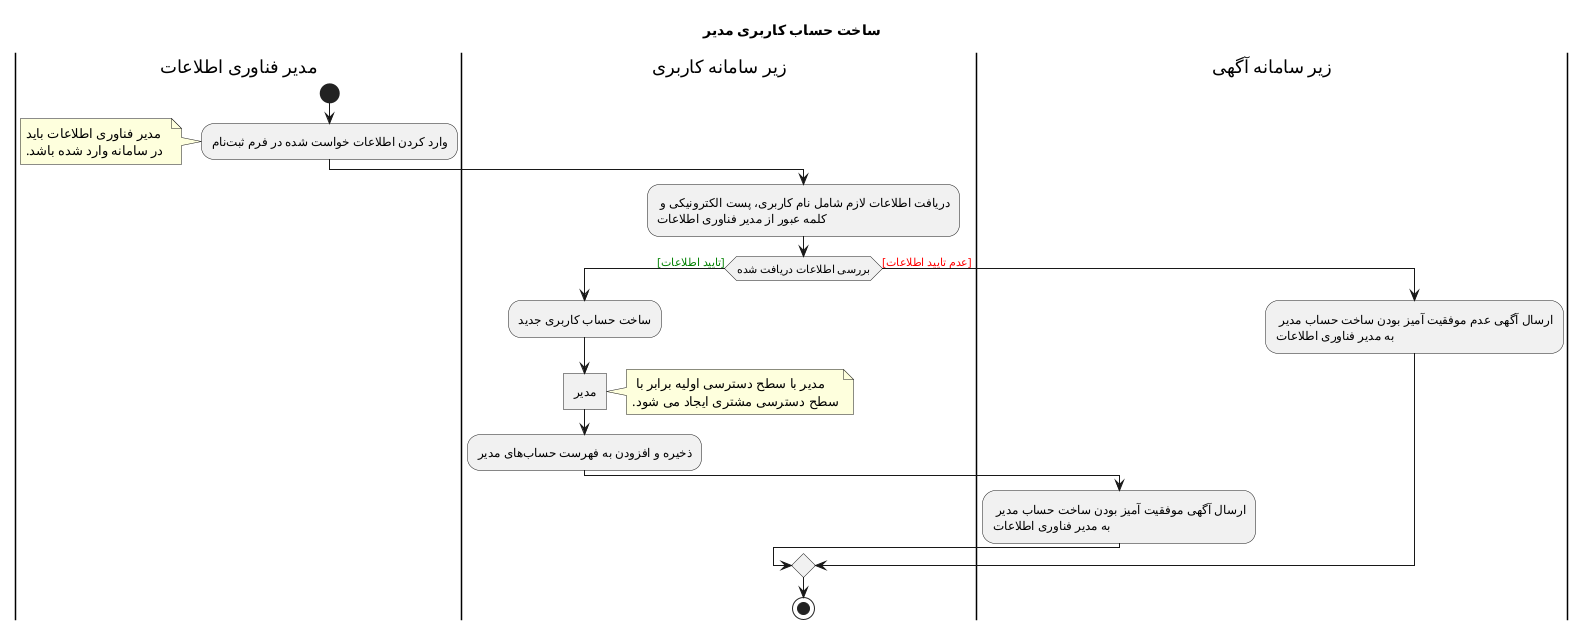 @startuml ManagerSignup
Title ساخت حساب کاربری مدیر
!theme _none_ 
|مدیر فناوری اطلاعات|
start
:وارد کردن اطلاعات خواست شده در فرم ثبت‌نام;
note left: مدیر فناوری اطلاعات باید\n در سامانه وارد شده باشد.
|زیر سامانه کاربری|
:دریافت اطلاعات لازم شامل نام کاربری، پست الکترونیکی و \nکلمه عبور از مدیر فناوری اطلاعات;
if (بررسی اطلاعات دریافت شده) then (<color:green>[تایید اطلاعات])
  :ساخت حساب کاربری جدید;
  :مدیر]
  note right: مدیر با سطح دسترسی اولیه برابر با \nسطح دسترسی مشتری ایجاد می شود.
  :ذخیره و افزودن به فهرست حساب‌های مدیر;
|زیر سامانه آگهی|
  :ارسال آگهی موفقیت آمیز بودن ساخت حساب مدیر \nبه مدیر فناوری اطلاعات;
else (<color:red>[عدم تایید اطلاعات])
|زیر سامانه آگهی|
  :ارسال آگهی عدم موفقیت آمیز بودن ساخت حساب مدیر \nبه مدیر فناوری اطلاعات;
|زیر سامانه کاربری|
endif
stop
@enduml
